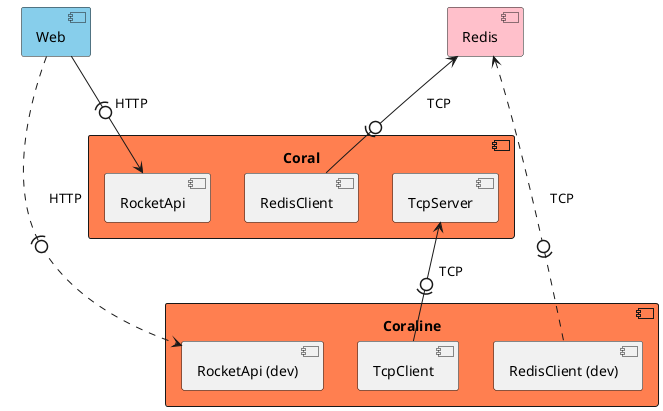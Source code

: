 @startuml vues-cetc-performance

component Web as web #SkyBlue
component Redis as redis #Pink
component Coral as coral #Coral {
	component TcpServer
	component RedisClient as RedisClientCoral
	component RocketApi as RocketApiCoral

}
component Coraline as coraline #Coral {
	component TcpClient
	component "RedisClient (dev)" as RedisClientCoraline
	component "RocketApi (dev)" as RocketApiCoraline
}

redis <-0)- RedisClientCoral : TCP
redis <.0). RedisClientCoraline : TCP
web -(0-> RocketApiCoral : HTTP
web .(0.> RocketApiCoraline : HTTP
TcpServer <-0)- TcpClient : TCP

@enduml
